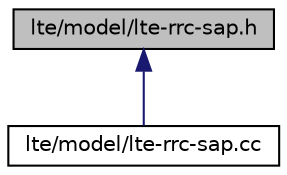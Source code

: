 digraph "lte/model/lte-rrc-sap.h"
{
  edge [fontname="Helvetica",fontsize="10",labelfontname="Helvetica",labelfontsize="10"];
  node [fontname="Helvetica",fontsize="10",shape=record];
  Node1 [label="lte/model/lte-rrc-sap.h",height=0.2,width=0.4,color="black", fillcolor="grey75", style="filled", fontcolor="black"];
  Node1 -> Node2 [dir="back",color="midnightblue",fontsize="10",style="solid"];
  Node2 [label="lte/model/lte-rrc-sap.cc",height=0.2,width=0.4,color="black", fillcolor="white", style="filled",URL="$d5/d86/lte-rrc-sap_8cc.html"];
}
